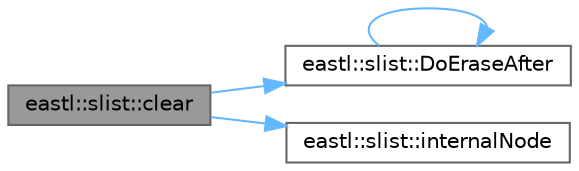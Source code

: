 digraph "eastl::slist::clear"
{
 // LATEX_PDF_SIZE
  bgcolor="transparent";
  edge [fontname=Helvetica,fontsize=10,labelfontname=Helvetica,labelfontsize=10];
  node [fontname=Helvetica,fontsize=10,shape=box,height=0.2,width=0.4];
  rankdir="LR";
  Node1 [id="Node000001",label="eastl::slist::clear",height=0.2,width=0.4,color="gray40", fillcolor="grey60", style="filled", fontcolor="black",tooltip=" "];
  Node1 -> Node2 [id="edge4_Node000001_Node000002",color="steelblue1",style="solid",tooltip=" "];
  Node2 [id="Node000002",label="eastl::slist::DoEraseAfter",height=0.2,width=0.4,color="grey40", fillcolor="white", style="filled",URL="$classeastl_1_1slist.html#a529c770b9b0220599dc5628d22978e35",tooltip=" "];
  Node2 -> Node2 [id="edge5_Node000002_Node000002",color="steelblue1",style="solid",tooltip=" "];
  Node1 -> Node3 [id="edge6_Node000001_Node000003",color="steelblue1",style="solid",tooltip=" "];
  Node3 [id="Node000003",label="eastl::slist::internalNode",height=0.2,width=0.4,color="grey40", fillcolor="white", style="filled",URL="$classeastl_1_1slist.html#a395f3e3b8d341626588269b43d381f42",tooltip=" "];
}
